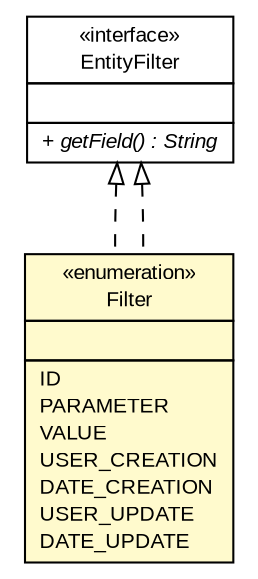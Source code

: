 #!/usr/local/bin/dot
#
# Class diagram 
# Generated by UMLGraph version R5_6-24-gf6e263 (http://www.umlgraph.org/)
#

digraph G {
	edge [fontname="arial",fontsize=10,labelfontname="arial",labelfontsize=10];
	node [fontname="arial",fontsize=10,shape=plaintext];
	nodesep=0.25;
	ranksep=0.5;
	// gov.sandia.cf.model.GenericValue.Filter
	c128368 [label=<<table title="gov.sandia.cf.model.GenericValue.Filter" border="0" cellborder="1" cellspacing="0" cellpadding="2" port="p" bgcolor="lemonChiffon" href="./GenericValue.Filter.html">
		<tr><td><table border="0" cellspacing="0" cellpadding="1">
<tr><td align="center" balign="center"> &#171;enumeration&#187; </td></tr>
<tr><td align="center" balign="center"> Filter </td></tr>
		</table></td></tr>
		<tr><td><table border="0" cellspacing="0" cellpadding="1">
<tr><td align="left" balign="left">  </td></tr>
		</table></td></tr>
		<tr><td><table border="0" cellspacing="0" cellpadding="1">
<tr><td align="left" balign="left"> ID </td></tr>
<tr><td align="left" balign="left"> PARAMETER </td></tr>
<tr><td align="left" balign="left"> VALUE </td></tr>
<tr><td align="left" balign="left"> USER_CREATION </td></tr>
<tr><td align="left" balign="left"> DATE_CREATION </td></tr>
<tr><td align="left" balign="left"> USER_UPDATE </td></tr>
<tr><td align="left" balign="left"> DATE_UPDATE </td></tr>
		</table></td></tr>
		</table>>, URL="./GenericValue.Filter.html", fontname="arial", fontcolor="black", fontsize=10.0];
	// gov.sandia.cf.model.query.EntityFilter
	c128451 [label=<<table title="gov.sandia.cf.model.query.EntityFilter" border="0" cellborder="1" cellspacing="0" cellpadding="2" port="p" href="./query/EntityFilter.html">
		<tr><td><table border="0" cellspacing="0" cellpadding="1">
<tr><td align="center" balign="center"> &#171;interface&#187; </td></tr>
<tr><td align="center" balign="center"> EntityFilter </td></tr>
		</table></td></tr>
		<tr><td><table border="0" cellspacing="0" cellpadding="1">
<tr><td align="left" balign="left">  </td></tr>
		</table></td></tr>
		<tr><td><table border="0" cellspacing="0" cellpadding="1">
<tr><td align="left" balign="left"><font face="arial italic" point-size="10.0"> + getField() : String </font></td></tr>
		</table></td></tr>
		</table>>, URL="./query/EntityFilter.html", fontname="arial", fontcolor="black", fontsize=10.0];
	//gov.sandia.cf.model.GenericValue.Filter implements gov.sandia.cf.model.query.EntityFilter
	c128451:p -> c128368:p [dir=back,arrowtail=empty,style=dashed];
	//gov.sandia.cf.model.GenericValue.Filter implements gov.sandia.cf.model.query.EntityFilter
	c128451:p -> c128368:p [dir=back,arrowtail=empty,style=dashed];
}


